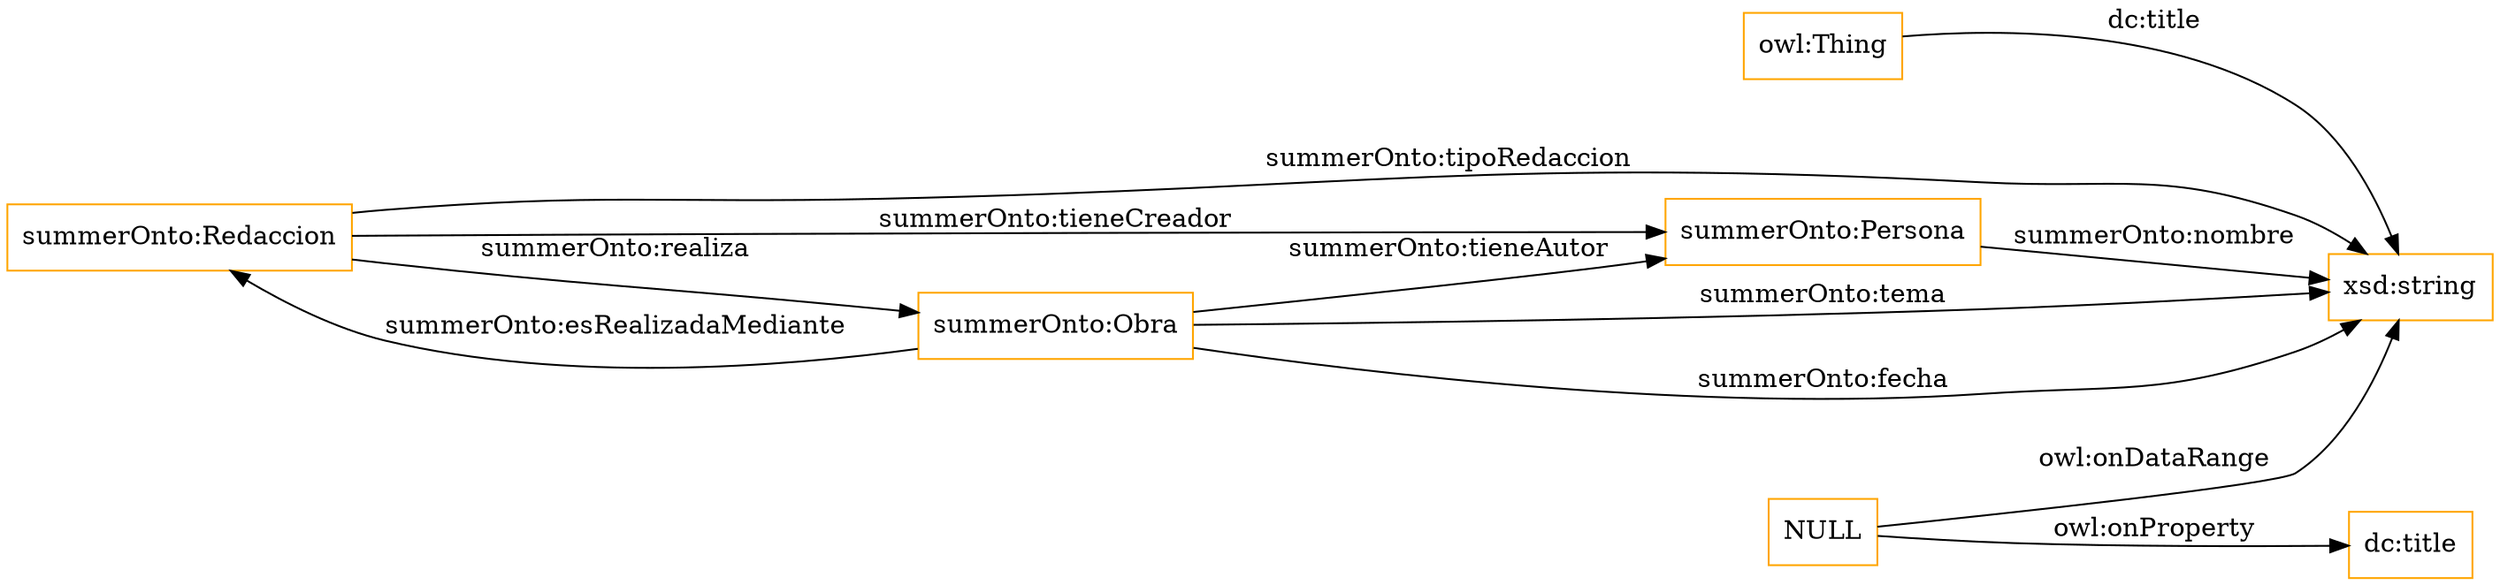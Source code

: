digraph ar2dtool_diagram { 
rankdir=LR;
size="1501"
node [shape = rectangle, color="orange"]; "summerOnto:Redaccion" "summerOnto:Persona" "summerOnto:Obra" ; /*classes style*/
	"NULL" -> "xsd:string" [ label = "owl:onDataRange" ];
	"NULL" -> "dc:title" [ label = "owl:onProperty" ];
	"owl:Thing" -> "xsd:string" [ label = "dc:title" ];
	"summerOnto:Redaccion" -> "summerOnto:Obra" [ label = "summerOnto:realiza" ];
	"summerOnto:Redaccion" -> "xsd:string" [ label = "summerOnto:tipoRedaccion" ];
	"summerOnto:Obra" -> "summerOnto:Redaccion" [ label = "summerOnto:esRealizadaMediante" ];
	"summerOnto:Obra" -> "xsd:string" [ label = "summerOnto:fecha" ];
	"summerOnto:Obra" -> "summerOnto:Persona" [ label = "summerOnto:tieneAutor" ];
	"summerOnto:Obra" -> "xsd:string" [ label = "summerOnto:tema" ];
	"summerOnto:Redaccion" -> "summerOnto:Persona" [ label = "summerOnto:tieneCreador" ];
	"summerOnto:Persona" -> "xsd:string" [ label = "summerOnto:nombre" ];

}

